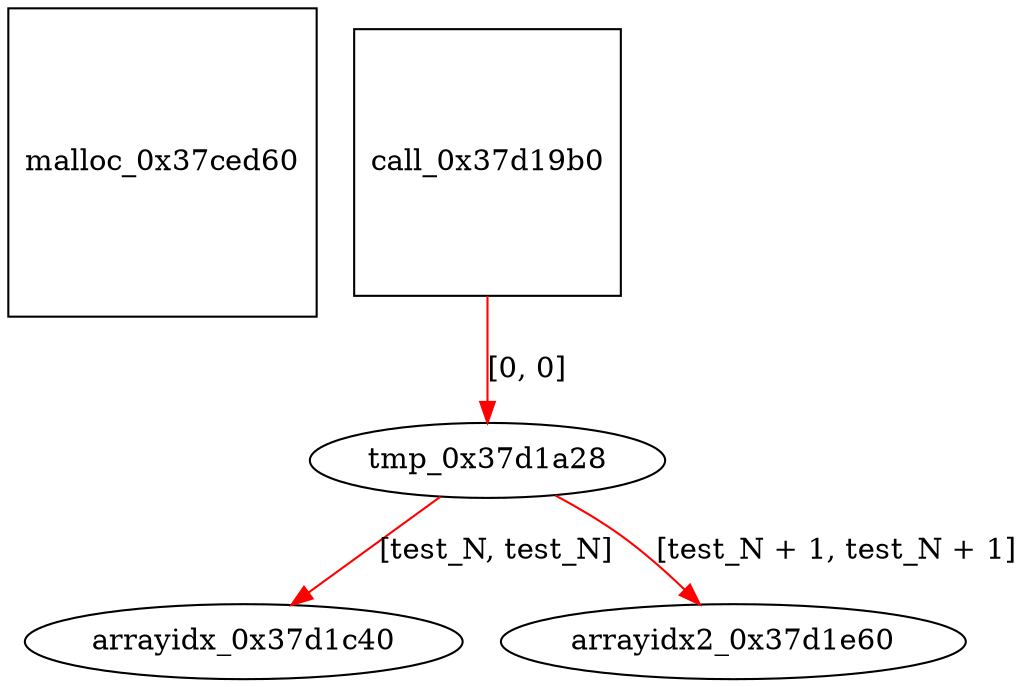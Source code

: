 digraph grafico {
"malloc_0x37ced60" [shape=square];
"call_0x37d19b0" [shape=square];
"tmp_0x37d1a28" [shape=ellipse];
"call_0x37d19b0" -> "tmp_0x37d1a28" [label="[0, 0]",color=red];
"arrayidx_0x37d1c40" [shape=ellipse];
"tmp_0x37d1a28" -> "arrayidx_0x37d1c40" [label="[test_N, test_N]",color=red];
"arrayidx2_0x37d1e60" [shape=ellipse];
"tmp_0x37d1a28" -> "arrayidx2_0x37d1e60" [label="[test_N + 1, test_N + 1]",color=red];
}